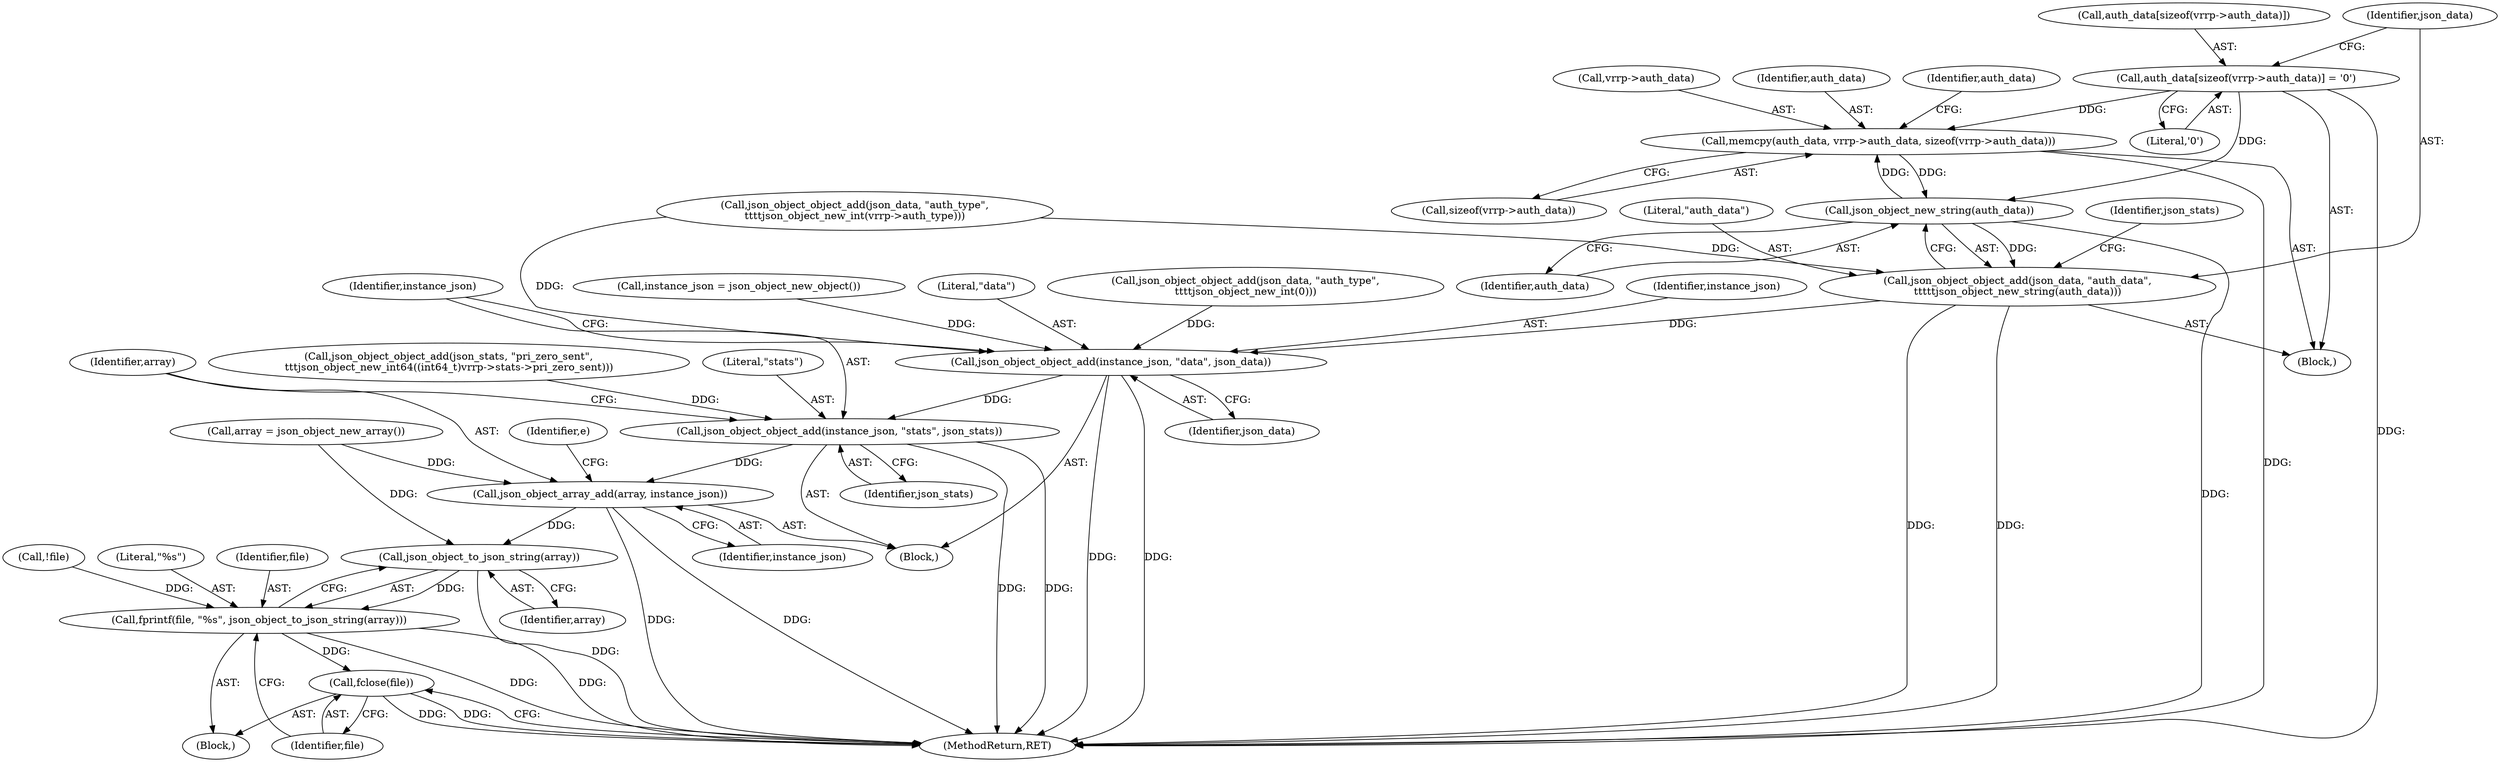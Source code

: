 digraph "0_keepalived_04f2d32871bb3b11d7dc024039952f2fe2750306_3@pointer" {
"1000772" [label="(Call,memcpy(auth_data, vrrp->auth_data, sizeof(vrrp->auth_data)))"];
"1000792" [label="(Call,json_object_new_string(auth_data))"];
"1000772" [label="(Call,memcpy(auth_data, vrrp->auth_data, sizeof(vrrp->auth_data)))"];
"1000781" [label="(Call,auth_data[sizeof(vrrp->auth_data)] = '\0')"];
"1000789" [label="(Call,json_object_object_add(json_data, \"auth_data\",\n\t\t\t\t\tjson_object_new_string(auth_data)))"];
"1000942" [label="(Call,json_object_object_add(instance_json, \"data\", json_data))"];
"1000946" [label="(Call,json_object_object_add(instance_json, \"stats\", json_stats))"];
"1000950" [label="(Call,json_object_array_add(array, instance_json))"];
"1000956" [label="(Call,json_object_to_json_string(array))"];
"1000953" [label="(Call,fprintf(file, \"%s\", json_object_to_json_string(array)))"];
"1000958" [label="(Call,fclose(file))"];
"1000960" [label="(MethodReturn,RET)"];
"1000790" [label="(Identifier,json_data)"];
"1000942" [label="(Call,json_object_object_add(instance_json, \"data\", json_data))"];
"1000951" [label="(Identifier,array)"];
"1000140" [label="(Identifier,e)"];
"1000770" [label="(Block,)"];
"1000118" [label="(Call,!file)"];
"1000777" [label="(Call,sizeof(vrrp->auth_data))"];
"1000783" [label="(Identifier,auth_data)"];
"1000955" [label="(Literal,\"%s\")"];
"1000953" [label="(Call,fprintf(file, \"%s\", json_object_to_json_string(array)))"];
"1000959" [label="(Identifier,file)"];
"1000801" [label="(Identifier,json_stats)"];
"1000788" [label="(Literal,'\0')"];
"1000128" [label="(Call,array = json_object_new_array())"];
"1000793" [label="(Identifier,auth_data)"];
"1000949" [label="(Identifier,json_stats)"];
"1000774" [label="(Call,vrrp->auth_data)"];
"1000943" [label="(Identifier,instance_json)"];
"1000950" [label="(Call,json_object_array_add(array, instance_json))"];
"1000141" [label="(Block,)"];
"1000952" [label="(Identifier,instance_json)"];
"1000773" [label="(Identifier,auth_data)"];
"1000782" [label="(Call,auth_data[sizeof(vrrp->auth_data)])"];
"1000795" [label="(Call,json_object_object_add(json_data, \"auth_type\",\n\t\t\t\tjson_object_new_int(0)))"];
"1000947" [label="(Identifier,instance_json)"];
"1000957" [label="(Identifier,array)"];
"1000954" [label="(Identifier,file)"];
"1000772" [label="(Call,memcpy(auth_data, vrrp->auth_data, sizeof(vrrp->auth_data)))"];
"1000789" [label="(Call,json_object_object_add(json_data, \"auth_data\",\n\t\t\t\t\tjson_object_new_string(auth_data)))"];
"1000757" [label="(Call,json_object_object_add(json_data, \"auth_type\",\n\t\t\t\tjson_object_new_int(vrrp->auth_type)))"];
"1000931" [label="(Call,json_object_object_add(json_stats, \"pri_zero_sent\",\n\t\t\tjson_object_new_int64((int64_t)vrrp->stats->pri_zero_sent)))"];
"1000157" [label="(Call,instance_json = json_object_new_object())"];
"1000102" [label="(Block,)"];
"1000781" [label="(Call,auth_data[sizeof(vrrp->auth_data)] = '\0')"];
"1000944" [label="(Literal,\"data\")"];
"1000948" [label="(Literal,\"stats\")"];
"1000946" [label="(Call,json_object_object_add(instance_json, \"stats\", json_stats))"];
"1000792" [label="(Call,json_object_new_string(auth_data))"];
"1000956" [label="(Call,json_object_to_json_string(array))"];
"1000791" [label="(Literal,\"auth_data\")"];
"1000958" [label="(Call,fclose(file))"];
"1000945" [label="(Identifier,json_data)"];
"1000772" -> "1000770"  [label="AST: "];
"1000772" -> "1000777"  [label="CFG: "];
"1000773" -> "1000772"  [label="AST: "];
"1000774" -> "1000772"  [label="AST: "];
"1000777" -> "1000772"  [label="AST: "];
"1000783" -> "1000772"  [label="CFG: "];
"1000772" -> "1000960"  [label="DDG: "];
"1000792" -> "1000772"  [label="DDG: "];
"1000781" -> "1000772"  [label="DDG: "];
"1000772" -> "1000792"  [label="DDG: "];
"1000792" -> "1000789"  [label="AST: "];
"1000792" -> "1000793"  [label="CFG: "];
"1000793" -> "1000792"  [label="AST: "];
"1000789" -> "1000792"  [label="CFG: "];
"1000792" -> "1000960"  [label="DDG: "];
"1000792" -> "1000789"  [label="DDG: "];
"1000781" -> "1000792"  [label="DDG: "];
"1000781" -> "1000770"  [label="AST: "];
"1000781" -> "1000788"  [label="CFG: "];
"1000782" -> "1000781"  [label="AST: "];
"1000788" -> "1000781"  [label="AST: "];
"1000790" -> "1000781"  [label="CFG: "];
"1000781" -> "1000960"  [label="DDG: "];
"1000789" -> "1000770"  [label="AST: "];
"1000790" -> "1000789"  [label="AST: "];
"1000791" -> "1000789"  [label="AST: "];
"1000801" -> "1000789"  [label="CFG: "];
"1000789" -> "1000960"  [label="DDG: "];
"1000789" -> "1000960"  [label="DDG: "];
"1000757" -> "1000789"  [label="DDG: "];
"1000789" -> "1000942"  [label="DDG: "];
"1000942" -> "1000141"  [label="AST: "];
"1000942" -> "1000945"  [label="CFG: "];
"1000943" -> "1000942"  [label="AST: "];
"1000944" -> "1000942"  [label="AST: "];
"1000945" -> "1000942"  [label="AST: "];
"1000947" -> "1000942"  [label="CFG: "];
"1000942" -> "1000960"  [label="DDG: "];
"1000942" -> "1000960"  [label="DDG: "];
"1000157" -> "1000942"  [label="DDG: "];
"1000757" -> "1000942"  [label="DDG: "];
"1000795" -> "1000942"  [label="DDG: "];
"1000942" -> "1000946"  [label="DDG: "];
"1000946" -> "1000141"  [label="AST: "];
"1000946" -> "1000949"  [label="CFG: "];
"1000947" -> "1000946"  [label="AST: "];
"1000948" -> "1000946"  [label="AST: "];
"1000949" -> "1000946"  [label="AST: "];
"1000951" -> "1000946"  [label="CFG: "];
"1000946" -> "1000960"  [label="DDG: "];
"1000946" -> "1000960"  [label="DDG: "];
"1000931" -> "1000946"  [label="DDG: "];
"1000946" -> "1000950"  [label="DDG: "];
"1000950" -> "1000141"  [label="AST: "];
"1000950" -> "1000952"  [label="CFG: "];
"1000951" -> "1000950"  [label="AST: "];
"1000952" -> "1000950"  [label="AST: "];
"1000140" -> "1000950"  [label="CFG: "];
"1000950" -> "1000960"  [label="DDG: "];
"1000950" -> "1000960"  [label="DDG: "];
"1000128" -> "1000950"  [label="DDG: "];
"1000950" -> "1000956"  [label="DDG: "];
"1000956" -> "1000953"  [label="AST: "];
"1000956" -> "1000957"  [label="CFG: "];
"1000957" -> "1000956"  [label="AST: "];
"1000953" -> "1000956"  [label="CFG: "];
"1000956" -> "1000960"  [label="DDG: "];
"1000956" -> "1000953"  [label="DDG: "];
"1000128" -> "1000956"  [label="DDG: "];
"1000953" -> "1000102"  [label="AST: "];
"1000954" -> "1000953"  [label="AST: "];
"1000955" -> "1000953"  [label="AST: "];
"1000959" -> "1000953"  [label="CFG: "];
"1000953" -> "1000960"  [label="DDG: "];
"1000953" -> "1000960"  [label="DDG: "];
"1000118" -> "1000953"  [label="DDG: "];
"1000953" -> "1000958"  [label="DDG: "];
"1000958" -> "1000102"  [label="AST: "];
"1000958" -> "1000959"  [label="CFG: "];
"1000959" -> "1000958"  [label="AST: "];
"1000960" -> "1000958"  [label="CFG: "];
"1000958" -> "1000960"  [label="DDG: "];
"1000958" -> "1000960"  [label="DDG: "];
}
